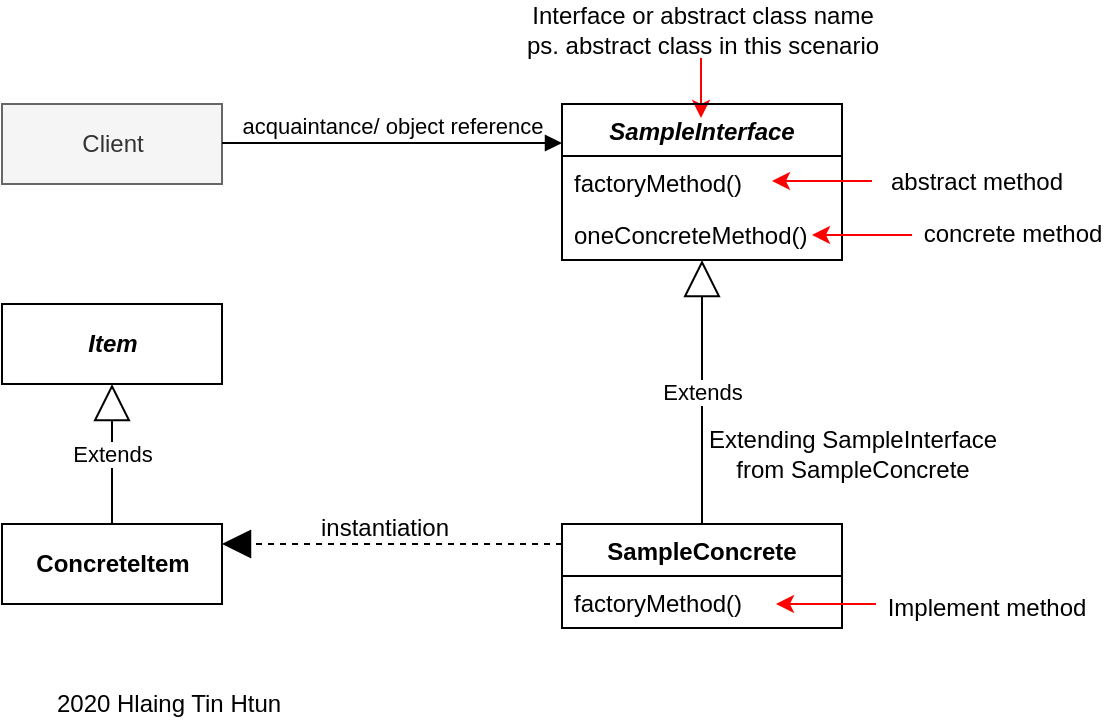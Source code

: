 <mxfile version="12.9.7" type="github"><diagram id="MtGTqtKccdnAhhnKta5w" name="Page-1"><mxGraphModel dx="786" dy="369" grid="0" gridSize="5" guides="1" tooltips="1" connect="1" arrows="1" fold="1" page="1" pageScale="1" pageWidth="850" pageHeight="1100" math="0" shadow="0"><root><mxCell id="0"/><mxCell id="1" style="" parent="0"/><mxCell id="95fNkd9oNYl09B6rjdNe-12" value="Extends" style="endArrow=block;endSize=16;endFill=0;html=1;exitX=0.5;exitY=0;exitDx=0;exitDy=0;" edge="1" parent="1" source="95fNkd9oNYl09B6rjdNe-9" target="95fNkd9oNYl09B6rjdNe-7"><mxGeometry width="160" relative="1" as="geometry"><mxPoint x="564.5" y="310" as="sourcePoint"/><mxPoint x="565" y="220" as="targetPoint"/></mxGeometry></mxCell><mxCell id="95fNkd9oNYl09B6rjdNe-16" value="&lt;b&gt;ConcreteItem&lt;/b&gt;" style="html=1;" vertex="1" parent="1"><mxGeometry x="215" y="320" width="110" height="40" as="geometry"/></mxCell><mxCell id="95fNkd9oNYl09B6rjdNe-18" value="&lt;b&gt;&lt;i&gt;Item&lt;/i&gt;&lt;/b&gt;" style="html=1;" vertex="1" parent="1"><mxGeometry x="215" y="210" width="110" height="40" as="geometry"/></mxCell><mxCell id="95fNkd9oNYl09B6rjdNe-19" value="Extends" style="endArrow=block;endSize=16;endFill=0;html=1;entryX=0.5;entryY=1;entryDx=0;entryDy=0;" edge="1" parent="1" target="95fNkd9oNYl09B6rjdNe-18"><mxGeometry width="160" relative="1" as="geometry"><mxPoint x="270" y="320" as="sourcePoint"/><mxPoint x="269.5" y="270" as="targetPoint"/></mxGeometry></mxCell><mxCell id="95fNkd9oNYl09B6rjdNe-21" value="Client" style="html=1;fillColor=#f5f5f5;strokeColor=#666666;fontColor=#333333;" vertex="1" parent="1"><mxGeometry x="215" y="110" width="110" height="40" as="geometry"/></mxCell><mxCell id="95fNkd9oNYl09B6rjdNe-25" value="acquaintance/ object reference" style="html=1;verticalAlign=bottom;endArrow=block;entryX=0;entryY=0.25;entryDx=0;entryDy=0;" edge="1" parent="1" target="95fNkd9oNYl09B6rjdNe-5"><mxGeometry width="80" relative="1" as="geometry"><mxPoint x="325" y="129.5" as="sourcePoint"/><mxPoint x="405" y="129.5" as="targetPoint"/></mxGeometry></mxCell><mxCell id="95fNkd9oNYl09B6rjdNe-26" value="" style="endArrow=block;dashed=1;endFill=1;endSize=12;html=1;labelBackgroundColor=black;labelBorderColor=black;shadow=0;comic=0;entryX=1;entryY=0.25;entryDx=0;entryDy=0;backgroundOutline=0;" edge="1" parent="1" target="95fNkd9oNYl09B6rjdNe-16"><mxGeometry width="160" relative="1" as="geometry"><mxPoint x="495" y="330" as="sourcePoint"/><mxPoint x="355" y="330" as="targetPoint"/></mxGeometry></mxCell><mxCell id="95fNkd9oNYl09B6rjdNe-31" value="2020 Hlaing Tin Htun" style="text;html=1;align=center;verticalAlign=middle;resizable=0;points=[];autosize=1;" vertex="1" parent="1"><mxGeometry x="233" y="400" width="130" height="20" as="geometry"/></mxCell><mxCell id="95fNkd9oNYl09B6rjdNe-38" value="" style="shape=image;html=1;verticalAlign=top;verticalLabelPosition=bottom;labelBackgroundColor=#ffffff;imageAspect=0;aspect=fixed;image=https://cdn0.iconfinder.com/data/icons/simple-icons-4/128/copyright.png;strokeWidth=2;" vertex="1" parent="1"><mxGeometry x="215" y="402" width="18" height="18" as="geometry"/></mxCell><mxCell id="95fNkd9oNYl09B6rjdNe-39" value="" style="endArrow=classic;html=1;shadow=0;labelBackgroundColor=#000000;fillColor=#a20025;strokeColor=#FF0000;" edge="1" parent="1"><mxGeometry width="50" height="50" relative="1" as="geometry"><mxPoint x="564.5" y="87" as="sourcePoint"/><mxPoint x="564.5" y="117" as="targetPoint"/></mxGeometry></mxCell><mxCell id="95fNkd9oNYl09B6rjdNe-40" value="Interface or abstract class name&lt;br&gt;ps. abstract class in this scenario" style="text;html=1;align=center;verticalAlign=middle;resizable=0;points=[];autosize=1;" vertex="1" parent="1"><mxGeometry x="470" y="58" width="190" height="30" as="geometry"/></mxCell><mxCell id="95fNkd9oNYl09B6rjdNe-9" value="SampleConcrete" style="swimlane;fontStyle=1;childLayout=stackLayout;horizontal=1;startSize=26;fillColor=none;horizontalStack=0;resizeParent=1;resizeParentMax=0;resizeLast=0;collapsible=1;marginBottom=0;" vertex="1" parent="1"><mxGeometry x="495" y="320" width="140" height="52" as="geometry"/></mxCell><mxCell id="95fNkd9oNYl09B6rjdNe-10" value="factoryMethod()" style="text;strokeColor=none;fillColor=none;align=left;verticalAlign=top;spacingLeft=4;spacingRight=4;overflow=hidden;rotatable=0;points=[[0,0.5],[1,0.5]];portConstraint=eastwest;" vertex="1" parent="95fNkd9oNYl09B6rjdNe-9"><mxGeometry y="26" width="140" height="26" as="geometry"/></mxCell><mxCell id="95fNkd9oNYl09B6rjdNe-5" value="SampleInterface" style="swimlane;fontStyle=3;childLayout=stackLayout;horizontal=1;startSize=26;fillColor=none;horizontalStack=0;resizeParent=1;resizeParentMax=0;resizeLast=0;collapsible=1;marginBottom=0;" vertex="1" parent="1"><mxGeometry x="495" y="110" width="140" height="78" as="geometry"/></mxCell><mxCell id="95fNkd9oNYl09B6rjdNe-46" value="" style="endArrow=classic;html=1;shadow=0;labelBackgroundColor=#000000;fillColor=#a20025;strokeColor=#FF0000;" edge="1" parent="95fNkd9oNYl09B6rjdNe-5"><mxGeometry width="50" height="50" relative="1" as="geometry"><mxPoint x="155" y="38.5" as="sourcePoint"/><mxPoint x="105" y="38.5" as="targetPoint"/></mxGeometry></mxCell><mxCell id="95fNkd9oNYl09B6rjdNe-6" value="factoryMethod()" style="text;strokeColor=none;fillColor=none;align=left;verticalAlign=top;spacingLeft=4;spacingRight=4;overflow=hidden;rotatable=0;points=[[0,0.5],[1,0.5]];portConstraint=eastwest;" vertex="1" parent="95fNkd9oNYl09B6rjdNe-5"><mxGeometry y="26" width="140" height="26" as="geometry"/></mxCell><mxCell id="95fNkd9oNYl09B6rjdNe-7" value="oneConcreteMethod()" style="text;strokeColor=none;fillColor=none;align=left;verticalAlign=top;spacingLeft=4;spacingRight=4;overflow=hidden;rotatable=0;points=[[0,0.5],[1,0.5]];portConstraint=eastwest;" vertex="1" parent="95fNkd9oNYl09B6rjdNe-5"><mxGeometry y="52" width="140" height="26" as="geometry"/></mxCell><mxCell id="95fNkd9oNYl09B6rjdNe-47" value="abstract method" style="text;html=1;align=center;verticalAlign=middle;resizable=0;points=[];autosize=1;" vertex="1" parent="1"><mxGeometry x="652" y="139" width="100" height="20" as="geometry"/></mxCell><mxCell id="95fNkd9oNYl09B6rjdNe-51" value="" style="endArrow=classic;html=1;shadow=0;labelBackgroundColor=#000000;fillColor=#a20025;strokeColor=#FF0000;" edge="1" parent="1"><mxGeometry width="50" height="50" relative="1" as="geometry"><mxPoint x="670" y="175.5" as="sourcePoint"/><mxPoint x="620" y="175.5" as="targetPoint"/></mxGeometry></mxCell><mxCell id="95fNkd9oNYl09B6rjdNe-52" value="concrete method" style="text;html=1;align=center;verticalAlign=middle;resizable=0;points=[];autosize=1;" vertex="1" parent="1"><mxGeometry x="670" y="165" width="100" height="20" as="geometry"/></mxCell><mxCell id="95fNkd9oNYl09B6rjdNe-53" value="" style="endArrow=classic;html=1;shadow=0;labelBackgroundColor=#000000;fillColor=#a20025;strokeColor=#FF0000;" edge="1" parent="1"><mxGeometry width="50" height="50" relative="1" as="geometry"><mxPoint x="652" y="360" as="sourcePoint"/><mxPoint x="602" y="360" as="targetPoint"/></mxGeometry></mxCell><mxCell id="95fNkd9oNYl09B6rjdNe-54" value="Implement method" style="text;html=1;align=center;verticalAlign=middle;resizable=0;points=[];autosize=1;" vertex="1" parent="1"><mxGeometry x="652" y="352" width="110" height="20" as="geometry"/></mxCell><mxCell id="95fNkd9oNYl09B6rjdNe-55" value="Extending SampleInterface&lt;br&gt;from SampleConcrete" style="text;html=1;align=center;verticalAlign=middle;resizable=0;points=[];autosize=1;" vertex="1" parent="1"><mxGeometry x="560" y="270" width="160" height="30" as="geometry"/></mxCell><mxCell id="95fNkd9oNYl09B6rjdNe-56" value="instantiation" style="text;html=1;align=center;verticalAlign=middle;resizable=0;points=[];autosize=1;" vertex="1" parent="1"><mxGeometry x="366" y="312" width="80" height="20" as="geometry"/></mxCell></root></mxGraphModel></diagram></mxfile>